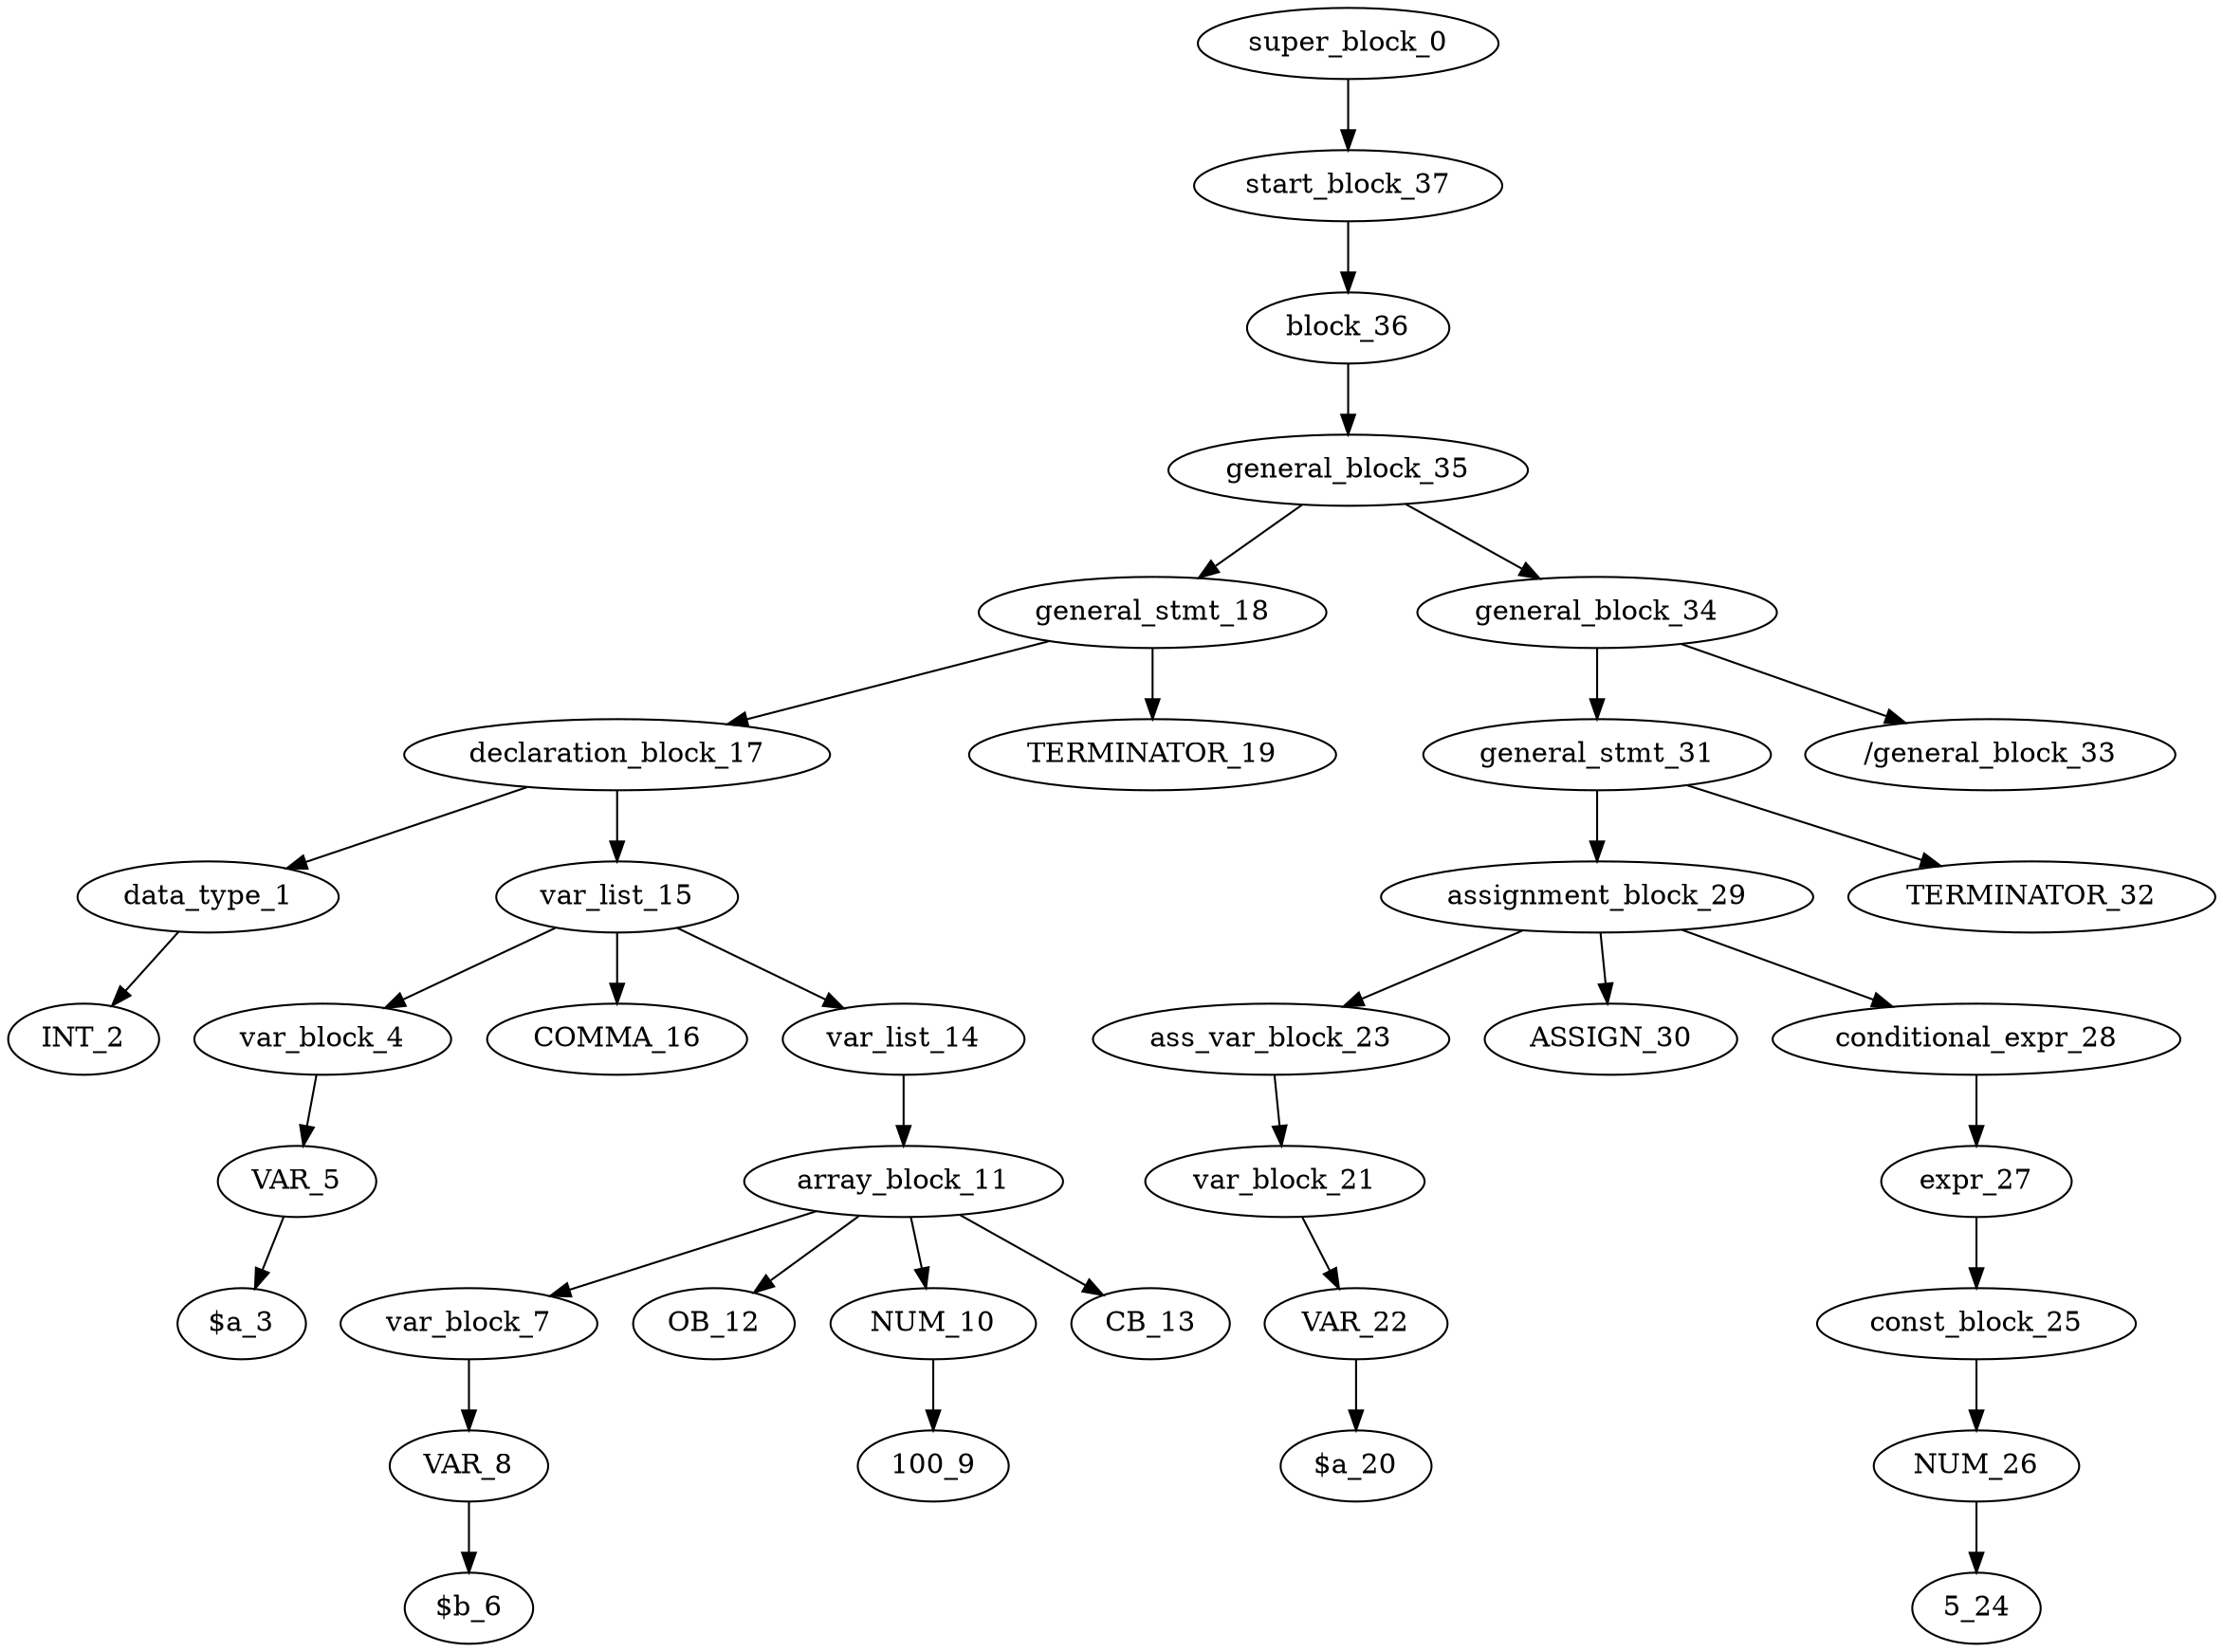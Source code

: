 digraph G {
	super_block_0 -> start_block_37 [key=0];
start_block_37 -> block_36 [key=1];
block_36 -> general_block_35 [key=2];
general_block_35 -> general_stmt_18 [key=3];
general_block_35 -> general_block_34 [key=22];
general_stmt_18 -> declaration_block_17 [key=4];
general_stmt_18 -> TERMINATOR_19 [key=21];
declaration_block_17 -> data_type_1 [key=5];
declaration_block_17 -> var_list_15 [key=7];
data_type_1 -> INT_2 [key=6];
var_list_15 -> var_block_4 [key=8];
var_list_15 -> COMMA_16 [key=11];
var_list_15 -> var_list_14 [key=12];
var_block_4 -> VAR_5 [key=9];
VAR_5 -> "$a_3" [key=10];
var_list_14 -> array_block_11 [key=13];
array_block_11 -> var_block_7 [key=14];
array_block_11 -> OB_12 [key=17];
array_block_11 -> NUM_10 [key=18];
array_block_11 -> CB_13 [key=20];
var_block_7 -> VAR_8 [key=15];
VAR_8 -> "$b_6" [key=16];
NUM_10 -> "100_9" [key=19];
general_block_34 -> general_stmt_31 [key=23];
general_block_34 -> "/general_block_33" [key=36];
general_stmt_31 -> assignment_block_29 [key=24];
general_stmt_31 -> TERMINATOR_32 [key=35];
assignment_block_29 -> ass_var_block_23 [key=25];
assignment_block_29 -> ASSIGN_30 [key=29];
assignment_block_29 -> conditional_expr_28 [key=30];
ass_var_block_23 -> var_block_21 [key=26];
var_block_21 -> VAR_22 [key=27];
VAR_22 -> "$a_20" [key=28];
conditional_expr_28 -> expr_27 [key=31];
expr_27 -> const_block_25 [key=32];
const_block_25 -> NUM_26 [key=33];
NUM_26 -> "5_24" [key=34];
}
